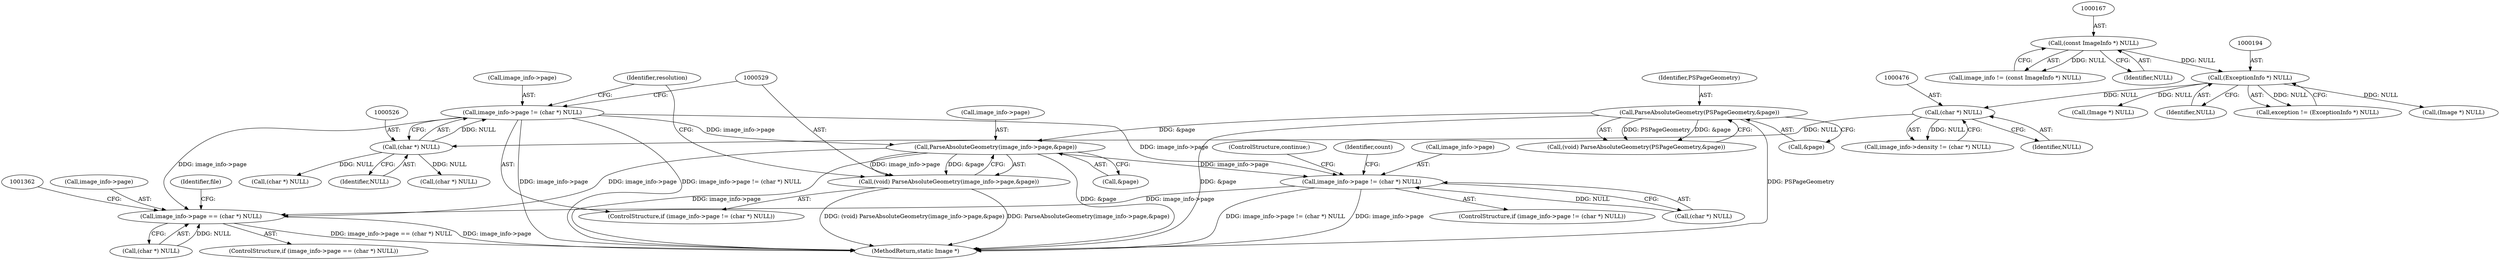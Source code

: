digraph "0_ImageMagick6_7d11230060fa9c8f67e53c85224daf6648805c7b@pointer" {
"1000530" [label="(Call,ParseAbsoluteGeometry(image_info->page,&page))"];
"1000521" [label="(Call,image_info->page != (char *) NULL)"];
"1000525" [label="(Call,(char *) NULL)"];
"1000475" [label="(Call,(char *) NULL)"];
"1000193" [label="(Call,(ExceptionInfo *) NULL)"];
"1000166" [label="(Call,(const ImageInfo *) NULL)"];
"1000516" [label="(Call,ParseAbsoluteGeometry(PSPageGeometry,&page))"];
"1000528" [label="(Call,(void) ParseAbsoluteGeometry(image_info->page,&page))"];
"1000937" [label="(Call,image_info->page != (char *) NULL)"];
"1001352" [label="(Call,image_info->page == (char *) NULL)"];
"1000517" [label="(Identifier,PSPageGeometry)"];
"1000520" [label="(ControlStructure,if (image_info->page != (char *) NULL))"];
"1000164" [label="(Call,image_info != (const ImageInfo *) NULL)"];
"1000471" [label="(Call,image_info->density != (char *) NULL)"];
"1000516" [label="(Call,ParseAbsoluteGeometry(PSPageGeometry,&page))"];
"1001351" [label="(ControlStructure,if (image_info->page == (char *) NULL))"];
"1000936" [label="(ControlStructure,if (image_info->page != (char *) NULL))"];
"1000191" [label="(Call,exception != (ExceptionInfo *) NULL)"];
"1000522" [label="(Call,image_info->page)"];
"1000223" [label="(Call,(Image *) NULL)"];
"1000944" [label="(ControlStructure,continue;)"];
"1001353" [label="(Call,image_info->page)"];
"1000514" [label="(Call,(void) ParseAbsoluteGeometry(PSPageGeometry,&page))"];
"1000528" [label="(Call,(void) ParseAbsoluteGeometry(image_info->page,&page))"];
"1000521" [label="(Call,image_info->page != (char *) NULL)"];
"1002409" [label="(MethodReturn,static Image *)"];
"1000538" [label="(Identifier,resolution)"];
"1000531" [label="(Call,image_info->page)"];
"1000680" [label="(Call,(char *) NULL)"];
"1000941" [label="(Call,(char *) NULL)"];
"1000518" [label="(Call,&page)"];
"1000166" [label="(Call,(const ImageInfo *) NULL)"];
"1001385" [label="(Identifier,file)"];
"1000477" [label="(Identifier,NULL)"];
"1000193" [label="(Call,(ExceptionInfo *) NULL)"];
"1001191" [label="(Call,(char *) NULL)"];
"1000937" [label="(Call,image_info->page != (char *) NULL)"];
"1000534" [label="(Call,&page)"];
"1000475" [label="(Call,(char *) NULL)"];
"1000168" [label="(Identifier,NULL)"];
"1000527" [label="(Identifier,NULL)"];
"1000946" [label="(Identifier,count)"];
"1000938" [label="(Call,image_info->page)"];
"1000530" [label="(Call,ParseAbsoluteGeometry(image_info->page,&page))"];
"1000195" [label="(Identifier,NULL)"];
"1001352" [label="(Call,image_info->page == (char *) NULL)"];
"1000525" [label="(Call,(char *) NULL)"];
"1001356" [label="(Call,(char *) NULL)"];
"1000250" [label="(Call,(Image *) NULL)"];
"1000530" -> "1000528"  [label="AST: "];
"1000530" -> "1000534"  [label="CFG: "];
"1000531" -> "1000530"  [label="AST: "];
"1000534" -> "1000530"  [label="AST: "];
"1000528" -> "1000530"  [label="CFG: "];
"1000530" -> "1002409"  [label="DDG: image_info->page"];
"1000530" -> "1002409"  [label="DDG: &page"];
"1000530" -> "1000528"  [label="DDG: image_info->page"];
"1000530" -> "1000528"  [label="DDG: &page"];
"1000521" -> "1000530"  [label="DDG: image_info->page"];
"1000516" -> "1000530"  [label="DDG: &page"];
"1000530" -> "1000937"  [label="DDG: image_info->page"];
"1000530" -> "1001352"  [label="DDG: image_info->page"];
"1000521" -> "1000520"  [label="AST: "];
"1000521" -> "1000525"  [label="CFG: "];
"1000522" -> "1000521"  [label="AST: "];
"1000525" -> "1000521"  [label="AST: "];
"1000529" -> "1000521"  [label="CFG: "];
"1000538" -> "1000521"  [label="CFG: "];
"1000521" -> "1002409"  [label="DDG: image_info->page"];
"1000521" -> "1002409"  [label="DDG: image_info->page != (char *) NULL"];
"1000525" -> "1000521"  [label="DDG: NULL"];
"1000521" -> "1000937"  [label="DDG: image_info->page"];
"1000521" -> "1001352"  [label="DDG: image_info->page"];
"1000525" -> "1000527"  [label="CFG: "];
"1000526" -> "1000525"  [label="AST: "];
"1000527" -> "1000525"  [label="AST: "];
"1000475" -> "1000525"  [label="DDG: NULL"];
"1000525" -> "1000680"  [label="DDG: NULL"];
"1000525" -> "1001191"  [label="DDG: NULL"];
"1000475" -> "1000471"  [label="AST: "];
"1000475" -> "1000477"  [label="CFG: "];
"1000476" -> "1000475"  [label="AST: "];
"1000477" -> "1000475"  [label="AST: "];
"1000471" -> "1000475"  [label="CFG: "];
"1000475" -> "1000471"  [label="DDG: NULL"];
"1000193" -> "1000475"  [label="DDG: NULL"];
"1000193" -> "1000191"  [label="AST: "];
"1000193" -> "1000195"  [label="CFG: "];
"1000194" -> "1000193"  [label="AST: "];
"1000195" -> "1000193"  [label="AST: "];
"1000191" -> "1000193"  [label="CFG: "];
"1000193" -> "1000191"  [label="DDG: NULL"];
"1000166" -> "1000193"  [label="DDG: NULL"];
"1000193" -> "1000223"  [label="DDG: NULL"];
"1000193" -> "1000250"  [label="DDG: NULL"];
"1000166" -> "1000164"  [label="AST: "];
"1000166" -> "1000168"  [label="CFG: "];
"1000167" -> "1000166"  [label="AST: "];
"1000168" -> "1000166"  [label="AST: "];
"1000164" -> "1000166"  [label="CFG: "];
"1000166" -> "1000164"  [label="DDG: NULL"];
"1000516" -> "1000514"  [label="AST: "];
"1000516" -> "1000518"  [label="CFG: "];
"1000517" -> "1000516"  [label="AST: "];
"1000518" -> "1000516"  [label="AST: "];
"1000514" -> "1000516"  [label="CFG: "];
"1000516" -> "1002409"  [label="DDG: &page"];
"1000516" -> "1002409"  [label="DDG: PSPageGeometry"];
"1000516" -> "1000514"  [label="DDG: PSPageGeometry"];
"1000516" -> "1000514"  [label="DDG: &page"];
"1000528" -> "1000520"  [label="AST: "];
"1000529" -> "1000528"  [label="AST: "];
"1000538" -> "1000528"  [label="CFG: "];
"1000528" -> "1002409"  [label="DDG: (void) ParseAbsoluteGeometry(image_info->page,&page)"];
"1000528" -> "1002409"  [label="DDG: ParseAbsoluteGeometry(image_info->page,&page)"];
"1000937" -> "1000936"  [label="AST: "];
"1000937" -> "1000941"  [label="CFG: "];
"1000938" -> "1000937"  [label="AST: "];
"1000941" -> "1000937"  [label="AST: "];
"1000944" -> "1000937"  [label="CFG: "];
"1000946" -> "1000937"  [label="CFG: "];
"1000937" -> "1002409"  [label="DDG: image_info->page != (char *) NULL"];
"1000937" -> "1002409"  [label="DDG: image_info->page"];
"1000941" -> "1000937"  [label="DDG: NULL"];
"1000937" -> "1001352"  [label="DDG: image_info->page"];
"1001352" -> "1001351"  [label="AST: "];
"1001352" -> "1001356"  [label="CFG: "];
"1001353" -> "1001352"  [label="AST: "];
"1001356" -> "1001352"  [label="AST: "];
"1001362" -> "1001352"  [label="CFG: "];
"1001385" -> "1001352"  [label="CFG: "];
"1001352" -> "1002409"  [label="DDG: image_info->page"];
"1001352" -> "1002409"  [label="DDG: image_info->page == (char *) NULL"];
"1001356" -> "1001352"  [label="DDG: NULL"];
}
